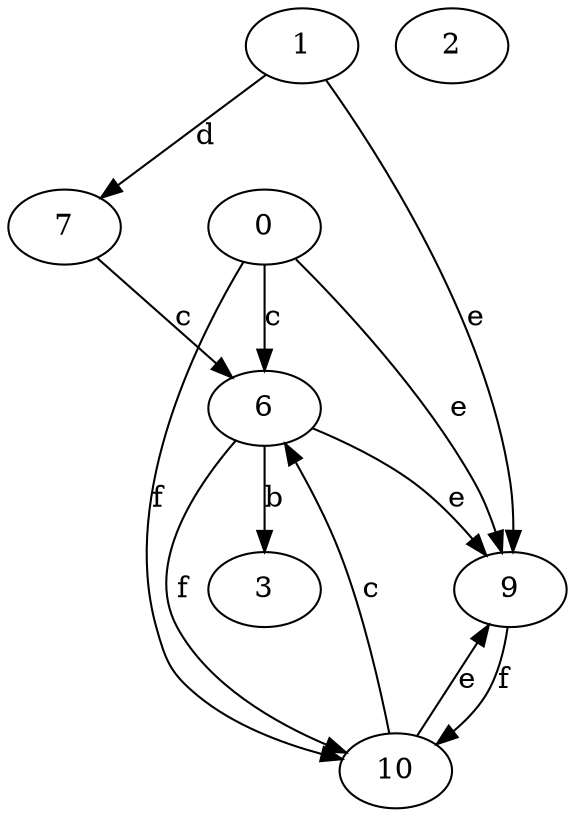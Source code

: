 strict digraph  {
0;
1;
2;
3;
6;
7;
9;
10;
0 -> 6  [label=c];
0 -> 9  [label=e];
0 -> 10  [label=f];
1 -> 7  [label=d];
1 -> 9  [label=e];
6 -> 3  [label=b];
6 -> 9  [label=e];
6 -> 10  [label=f];
7 -> 6  [label=c];
9 -> 10  [label=f];
10 -> 6  [label=c];
10 -> 9  [label=e];
}
